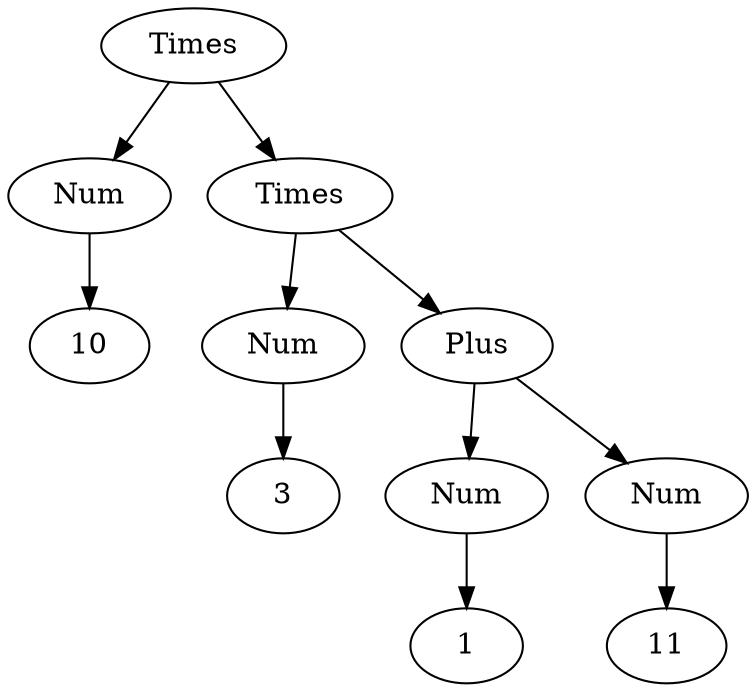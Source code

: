 digraph "" {
  "1" [label=" Times "];
  "1" -> "1.1" [];
  "1" -> "1.2" [];
  "1.1" [label=" Num "];
  "1.1" -> "1.1.1" [];
  "1.1.1" [label=" 10 "];
  "1.2" [label=" Times "];
  "1.2" -> "1.2.1" [];
  "1.2" -> "1.2.2" [];
  "1.2.1" [label=" Num "];
  "1.2.1" -> "1.2.1.1" [];
  "1.2.1.1" [label=" 3 "];
  "1.2.2" [label=" Plus "];
  "1.2.2" -> "1.2.2.1" [];
  "1.2.2" -> "1.2.2.2" [];
  "1.2.2.1" [label=" Num "];
  "1.2.2.1" -> "1.2.2.1.1" [];
  "1.2.2.1.1" [label=" 1 "];
  "1.2.2.2" [label=" Num "];
  "1.2.2.2" -> "1.2.2.2.1" [];
  "1.2.2.2.1" [label=" 11 "];
}